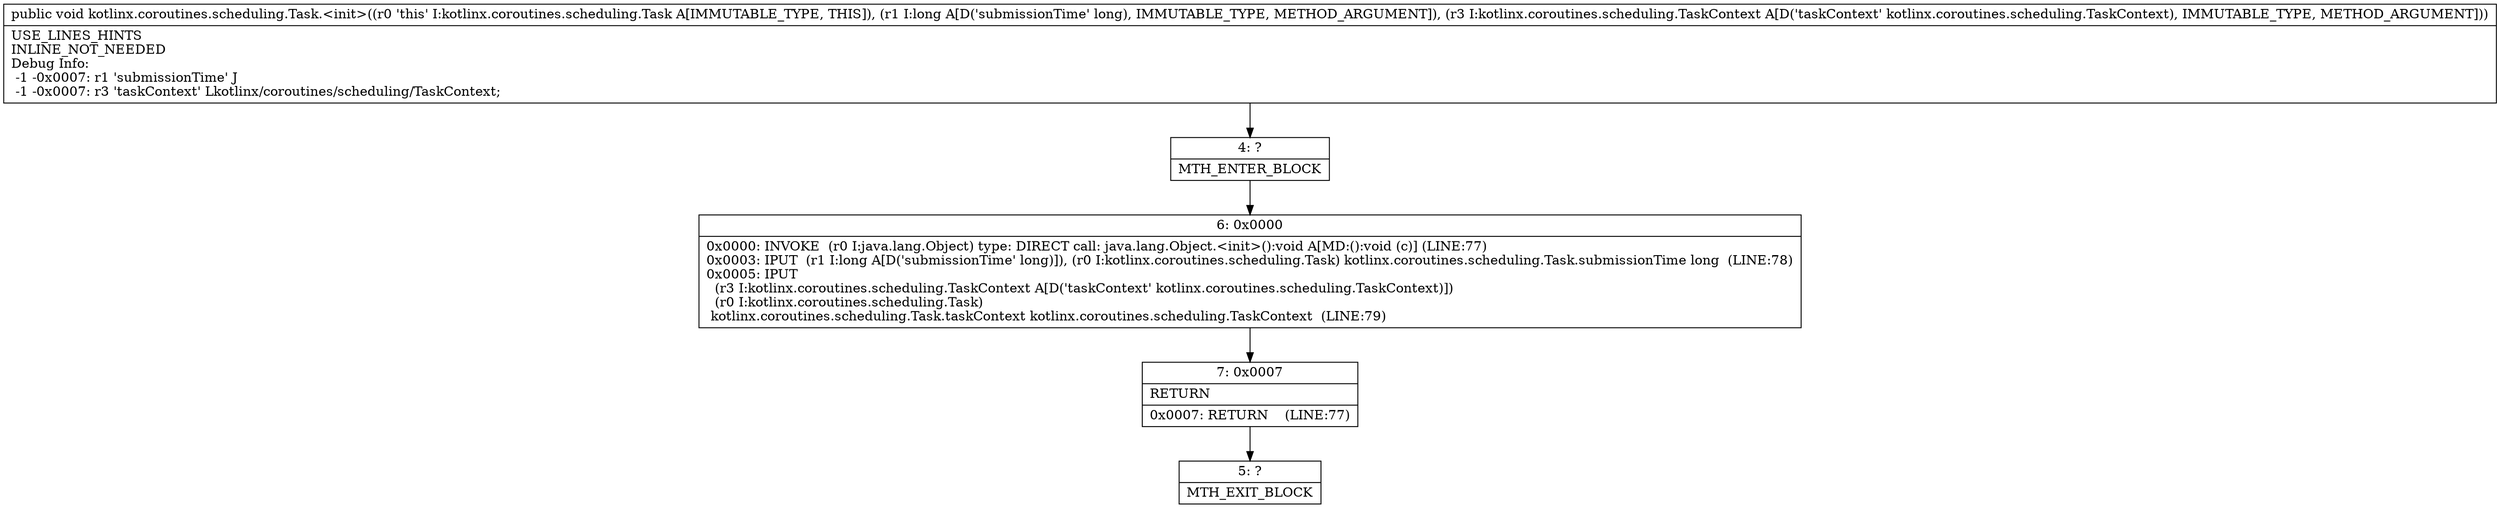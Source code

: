 digraph "CFG forkotlinx.coroutines.scheduling.Task.\<init\>(JLkotlinx\/coroutines\/scheduling\/TaskContext;)V" {
Node_4 [shape=record,label="{4\:\ ?|MTH_ENTER_BLOCK\l}"];
Node_6 [shape=record,label="{6\:\ 0x0000|0x0000: INVOKE  (r0 I:java.lang.Object) type: DIRECT call: java.lang.Object.\<init\>():void A[MD:():void (c)] (LINE:77)\l0x0003: IPUT  (r1 I:long A[D('submissionTime' long)]), (r0 I:kotlinx.coroutines.scheduling.Task) kotlinx.coroutines.scheduling.Task.submissionTime long  (LINE:78)\l0x0005: IPUT  \l  (r3 I:kotlinx.coroutines.scheduling.TaskContext A[D('taskContext' kotlinx.coroutines.scheduling.TaskContext)])\l  (r0 I:kotlinx.coroutines.scheduling.Task)\l kotlinx.coroutines.scheduling.Task.taskContext kotlinx.coroutines.scheduling.TaskContext  (LINE:79)\l}"];
Node_7 [shape=record,label="{7\:\ 0x0007|RETURN\l|0x0007: RETURN    (LINE:77)\l}"];
Node_5 [shape=record,label="{5\:\ ?|MTH_EXIT_BLOCK\l}"];
MethodNode[shape=record,label="{public void kotlinx.coroutines.scheduling.Task.\<init\>((r0 'this' I:kotlinx.coroutines.scheduling.Task A[IMMUTABLE_TYPE, THIS]), (r1 I:long A[D('submissionTime' long), IMMUTABLE_TYPE, METHOD_ARGUMENT]), (r3 I:kotlinx.coroutines.scheduling.TaskContext A[D('taskContext' kotlinx.coroutines.scheduling.TaskContext), IMMUTABLE_TYPE, METHOD_ARGUMENT]))  | USE_LINES_HINTS\lINLINE_NOT_NEEDED\lDebug Info:\l  \-1 \-0x0007: r1 'submissionTime' J\l  \-1 \-0x0007: r3 'taskContext' Lkotlinx\/coroutines\/scheduling\/TaskContext;\l}"];
MethodNode -> Node_4;Node_4 -> Node_6;
Node_6 -> Node_7;
Node_7 -> Node_5;
}

